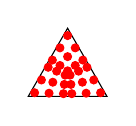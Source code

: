 \coordinate (b1) at (0.000,0.000);
\coordinate (b2) at (1.000,0.000);
\coordinate (b3) at (0.500,0.866);
\draw (b1) -- (b2) -- (b3) --cycle;
\draw[fill,red] (barycentric cs:b1=0.375,b2=0.312,b3=0.312) circle (0.5mm);
\draw[fill,red] (barycentric cs:b1=0.454,b2=0.176,b3=0.370) circle (0.5mm);
\draw[fill,red] (barycentric cs:b1=0.533,b2=0.040,b3=0.427) circle (0.5mm);
\draw[fill,red] (barycentric cs:b1=0.454,b2=0.370,b3=0.176) circle (0.5mm);
\draw[fill,red] (barycentric cs:b1=0.583,b2=0.208,b3=0.208) circle (0.5mm);
\draw[fill,red] (barycentric cs:b1=0.712,b2=0.047,b3=0.241) circle (0.5mm);
\draw[fill,red] (barycentric cs:b1=0.533,b2=0.427,b3=0.040) circle (0.5mm);
\draw[fill,red] (barycentric cs:b1=0.712,b2=0.241,b3=0.047) circle (0.5mm);
\draw[fill,red] (barycentric cs:b1=0.892,b2=0.054,b3=0.054) circle (0.5mm);
\draw[fill,red] (barycentric cs:b1=0.312,b2=0.375,b3=0.312) circle (0.5mm);
\draw[fill,red] (barycentric cs:b1=0.370,b2=0.454,b3=0.176) circle (0.5mm);
\draw[fill,red] (barycentric cs:b1=0.427,b2=0.533,b3=0.040) circle (0.5mm);
\draw[fill,red] (barycentric cs:b1=0.176,b2=0.454,b3=0.370) circle (0.5mm);
\draw[fill,red] (barycentric cs:b1=0.208,b2=0.583,b3=0.208) circle (0.5mm);
\draw[fill,red] (barycentric cs:b1=0.241,b2=0.712,b3=0.047) circle (0.5mm);
\draw[fill,red] (barycentric cs:b1=0.040,b2=0.533,b3=0.427) circle (0.5mm);
\draw[fill,red] (barycentric cs:b1=0.047,b2=0.712,b3=0.241) circle (0.5mm);
\draw[fill,red] (barycentric cs:b1=0.054,b2=0.892,b3=0.054) circle (0.5mm);
\draw[fill,red] (barycentric cs:b1=0.312,b2=0.312,b3=0.375) circle (0.5mm);
\draw[fill,red] (barycentric cs:b1=0.176,b2=0.370,b3=0.454) circle (0.5mm);
\draw[fill,red] (barycentric cs:b1=0.040,b2=0.427,b3=0.533) circle (0.5mm);
\draw[fill,red] (barycentric cs:b1=0.370,b2=0.176,b3=0.454) circle (0.5mm);
\draw[fill,red] (barycentric cs:b1=0.208,b2=0.208,b3=0.583) circle (0.5mm);
\draw[fill,red] (barycentric cs:b1=0.047,b2=0.241,b3=0.712) circle (0.5mm);
\draw[fill,red] (barycentric cs:b1=0.427,b2=0.040,b3=0.533) circle (0.5mm);
\draw[fill,red] (barycentric cs:b1=0.241,b2=0.047,b3=0.712) circle (0.5mm);
\draw[fill,red] (barycentric cs:b1=0.054,b2=0.054,b3=0.892) circle (0.5mm);
